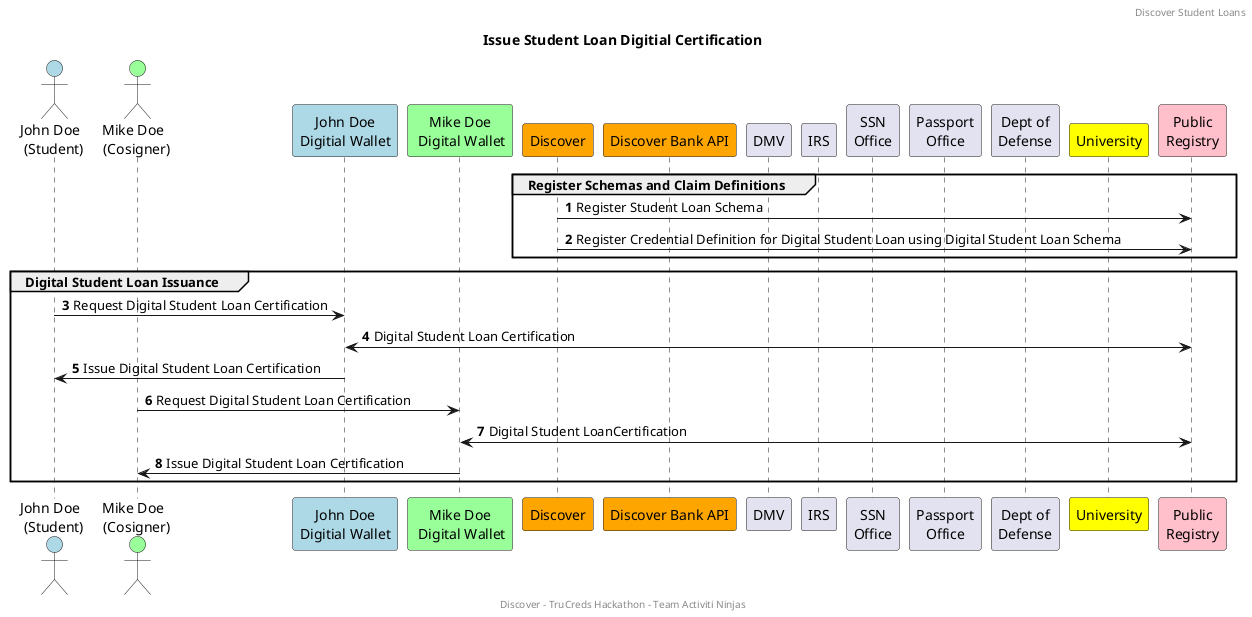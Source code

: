
@startuml

header Discover Student Loans
footer Discover - TruCreds Hackathon - Team Activiti Ninjas

title Issue Student Loan Digitial Certification

autonumber 1
skinparam noteBorderColor black

actor "John Doe \n (Student)" as STUDENT #lightblue
actor "Mike Doe \n (Cosigner)" as COSIGNER #99FF99
participant "John Doe\nDigitial Wallet" as SWALLET #lightblue
participant "Mike Doe\n Digital Wallet" as CWALLET #99FF99
participant "Discover" as DFS #orange
participant "Discover Bank API" as DFSAPI #orange
participant "DMV" as DMV
participant "IRS" as IRS
participant "SSN\nOffice" as SSN
participant "Passport\nOffice" as PASSPORT
participant "Dept of\nDefense" as MILITARY
participant "University" as UNIVERSITY #yellow
participant "Public\nRegistry" as REGISTRY #pink

group Register Schemas and Claim Definitions
DFS->REGISTRY: Register Student Loan Schema
DFS->REGISTRY: Register Credential Definition for Digital Student Loan using Digital Student Loan Schema
end

group Digital Student Loan Issuance   
STUDENT->SWALLET: Request Digital Student Loan Certification
SWALLET<->REGISTRY: Digital Student Loan Certification
SWALLET->STUDENT: Issue Digital Student Loan Certification

COSIGNER->CWALLET: Request Digital Student Loan Certification
CWALLET<->REGISTRY: Digital Student LoanCertification
CWALLET->COSIGNER: Issue Digital Student Loan Certification
end

@enduml
